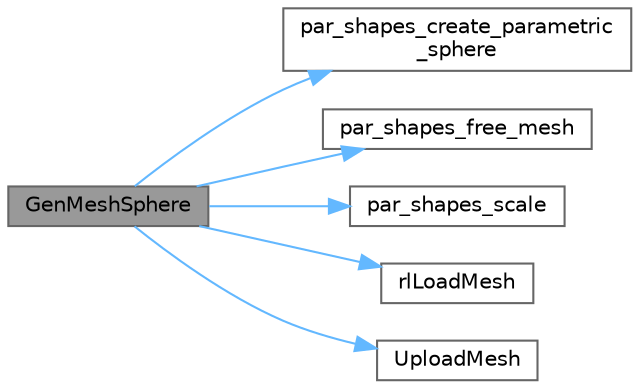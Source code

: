 digraph "GenMeshSphere"
{
 // LATEX_PDF_SIZE
  bgcolor="transparent";
  edge [fontname=Helvetica,fontsize=10,labelfontname=Helvetica,labelfontsize=10];
  node [fontname=Helvetica,fontsize=10,shape=box,height=0.2,width=0.4];
  rankdir="LR";
  Node1 [id="Node000001",label="GenMeshSphere",height=0.2,width=0.4,color="gray40", fillcolor="grey60", style="filled", fontcolor="black",tooltip=" "];
  Node1 -> Node2 [id="edge6_Node000001_Node000002",color="steelblue1",style="solid",tooltip=" "];
  Node2 [id="Node000002",label="par_shapes_create_parametric\l_sphere",height=0.2,width=0.4,color="grey40", fillcolor="white", style="filled",URL="$_classes_2lib_2external_2par__shapes_8h.html#a25618ee9794df311f7f5b9020e30fadc",tooltip=" "];
  Node1 -> Node3 [id="edge7_Node000001_Node000003",color="steelblue1",style="solid",tooltip=" "];
  Node3 [id="Node000003",label="par_shapes_free_mesh",height=0.2,width=0.4,color="grey40", fillcolor="white", style="filled",URL="$_classes_2lib_2external_2par__shapes_8h.html#a57178a1c46a1958990d2451176e9b4cc",tooltip=" "];
  Node1 -> Node4 [id="edge8_Node000001_Node000004",color="steelblue1",style="solid",tooltip=" "];
  Node4 [id="Node000004",label="par_shapes_scale",height=0.2,width=0.4,color="grey40", fillcolor="white", style="filled",URL="$_classes_2lib_2external_2par__shapes_8h.html#a561a10d333656f0f08be18061766ecd8",tooltip=" "];
  Node1 -> Node5 [id="edge9_Node000001_Node000005",color="steelblue1",style="solid",tooltip=" "];
  Node5 [id="Node000005",label="rlLoadMesh",height=0.2,width=0.4,color="grey40", fillcolor="white", style="filled",URL="$_classes_2lib_2raylib_2src_2rlgl_8h.html#acb2632dec901409c784391ac5b44b252",tooltip=" "];
  Node1 -> Node6 [id="edge10_Node000001_Node000006",color="steelblue1",style="solid",tooltip=" "];
  Node6 [id="Node000006",label="UploadMesh",height=0.2,width=0.4,color="grey40", fillcolor="white", style="filled",URL="$_classes_2lib_2rmodels_8c.html#aaa397b7aab872828950091b7270e3e14",tooltip=" "];
}
